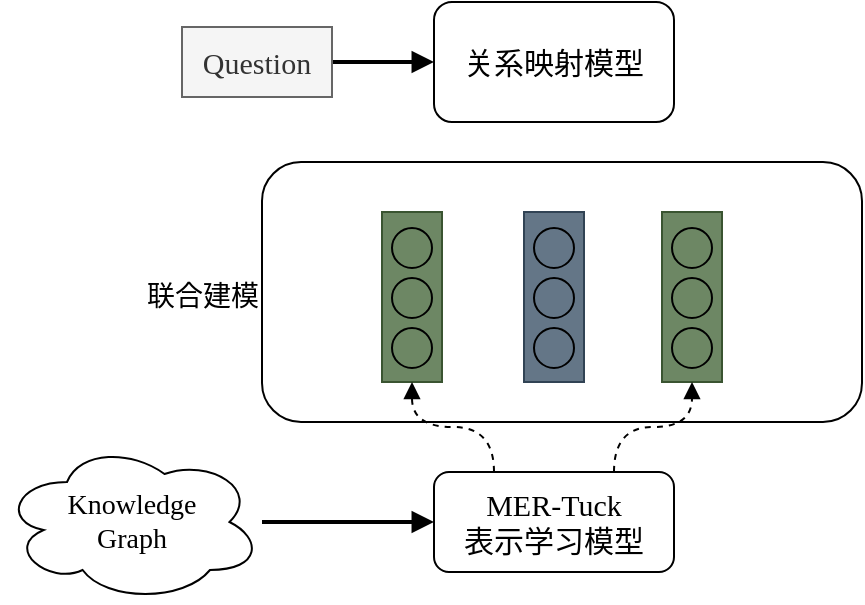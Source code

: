 <mxfile version="20.5.1" type="github">
  <diagram id="IfTFJkg9AgPDvEeqJ4sV" name="第 1 页">
    <mxGraphModel dx="1094" dy="744" grid="1" gridSize="10" guides="1" tooltips="1" connect="1" arrows="1" fold="1" page="1" pageScale="1" pageWidth="827" pageHeight="1169" math="0" shadow="0">
      <root>
        <mxCell id="0" />
        <mxCell id="1" parent="0" />
        <mxCell id="3BbyAPpDiJHyQR64XtiH-46" value="" style="rounded=1;whiteSpace=wrap;html=1;strokeColor=#000000;fontFamily=Times New Roman;fontSize=14;" vertex="1" parent="1">
          <mxGeometry x="240" y="230" width="300" height="130" as="geometry" />
        </mxCell>
        <mxCell id="3BbyAPpDiJHyQR64XtiH-26" value="" style="group;fillColor=#6d8764;strokeColor=#3A5431;fontColor=#ffffff;fontFamily=Times New Roman;" vertex="1" connectable="0" parent="1">
          <mxGeometry x="300" y="255" width="30" height="85" as="geometry" />
        </mxCell>
        <mxCell id="3BbyAPpDiJHyQR64XtiH-2" value="" style="rounded=0;whiteSpace=wrap;html=1;fillColor=#6d8764;strokeColor=#3A5431;fontColor=#ffffff;fontFamily=Times New Roman;" vertex="1" parent="3BbyAPpDiJHyQR64XtiH-26">
          <mxGeometry width="30" height="85" as="geometry" />
        </mxCell>
        <mxCell id="3BbyAPpDiJHyQR64XtiH-5" value="" style="ellipse;whiteSpace=wrap;html=1;aspect=fixed;fillColor=#6d8764;fontColor=#ffffff;strokeColor=#000000;fontFamily=Times New Roman;" vertex="1" parent="3BbyAPpDiJHyQR64XtiH-26">
          <mxGeometry x="5" y="8" width="20" height="20" as="geometry" />
        </mxCell>
        <mxCell id="3BbyAPpDiJHyQR64XtiH-6" value="" style="ellipse;whiteSpace=wrap;html=1;aspect=fixed;fillColor=#6d8764;fontColor=#ffffff;strokeColor=#000000;fontFamily=Times New Roman;" vertex="1" parent="3BbyAPpDiJHyQR64XtiH-26">
          <mxGeometry x="5" y="33" width="20" height="20" as="geometry" />
        </mxCell>
        <mxCell id="3BbyAPpDiJHyQR64XtiH-7" value="" style="ellipse;whiteSpace=wrap;html=1;aspect=fixed;fillColor=#6d8764;fontColor=#ffffff;strokeColor=#000000;fontFamily=Times New Roman;" vertex="1" parent="3BbyAPpDiJHyQR64XtiH-26">
          <mxGeometry x="5" y="58" width="20" height="20" as="geometry" />
        </mxCell>
        <mxCell id="3BbyAPpDiJHyQR64XtiH-27" value="" style="group;fillColor=#647687;strokeColor=#314354;fontFamily=Times New Roman;" vertex="1" connectable="0" parent="1">
          <mxGeometry x="371" y="255" width="30" height="85" as="geometry" />
        </mxCell>
        <mxCell id="3BbyAPpDiJHyQR64XtiH-22" value="" style="rounded=0;whiteSpace=wrap;html=1;fillColor=#647687;strokeColor=#314354;fontFamily=Times New Roman;" vertex="1" parent="3BbyAPpDiJHyQR64XtiH-27">
          <mxGeometry width="30" height="85" as="geometry" />
        </mxCell>
        <mxCell id="3BbyAPpDiJHyQR64XtiH-23" value="" style="ellipse;whiteSpace=wrap;html=1;aspect=fixed;fillColor=#647687;strokeColor=#000000;fontFamily=Times New Roman;" vertex="1" parent="3BbyAPpDiJHyQR64XtiH-27">
          <mxGeometry x="5" y="8" width="20" height="20" as="geometry" />
        </mxCell>
        <mxCell id="3BbyAPpDiJHyQR64XtiH-24" value="" style="ellipse;whiteSpace=wrap;html=1;aspect=fixed;fillColor=#647687;strokeColor=#000000;fontFamily=Times New Roman;" vertex="1" parent="3BbyAPpDiJHyQR64XtiH-27">
          <mxGeometry x="5" y="33" width="20" height="20" as="geometry" />
        </mxCell>
        <mxCell id="3BbyAPpDiJHyQR64XtiH-25" value="" style="ellipse;whiteSpace=wrap;html=1;aspect=fixed;fillColor=#647687;strokeColor=#000000;fontFamily=Times New Roman;" vertex="1" parent="3BbyAPpDiJHyQR64XtiH-27">
          <mxGeometry x="5" y="58" width="20" height="20" as="geometry" />
        </mxCell>
        <mxCell id="3BbyAPpDiJHyQR64XtiH-28" value="" style="group;fillColor=#6d8764;strokeColor=#3A5431;fontFamily=Times New Roman;" vertex="1" connectable="0" parent="1">
          <mxGeometry x="440" y="255" width="30" height="85" as="geometry" />
        </mxCell>
        <mxCell id="3BbyAPpDiJHyQR64XtiH-29" value="" style="rounded=0;whiteSpace=wrap;html=1;fillColor=#6d8764;strokeColor=#3A5431;fontFamily=Times New Roman;" vertex="1" parent="3BbyAPpDiJHyQR64XtiH-28">
          <mxGeometry width="30" height="85" as="geometry" />
        </mxCell>
        <mxCell id="3BbyAPpDiJHyQR64XtiH-30" value="" style="ellipse;whiteSpace=wrap;html=1;aspect=fixed;fillColor=#6d8764;strokeColor=#000000;fontFamily=Times New Roman;" vertex="1" parent="3BbyAPpDiJHyQR64XtiH-28">
          <mxGeometry x="5" y="8" width="20" height="20" as="geometry" />
        </mxCell>
        <mxCell id="3BbyAPpDiJHyQR64XtiH-31" value="" style="ellipse;whiteSpace=wrap;html=1;aspect=fixed;fillColor=#6d8764;strokeColor=#000000;fontFamily=Times New Roman;" vertex="1" parent="3BbyAPpDiJHyQR64XtiH-28">
          <mxGeometry x="5" y="33" width="20" height="20" as="geometry" />
        </mxCell>
        <mxCell id="3BbyAPpDiJHyQR64XtiH-32" value="" style="ellipse;whiteSpace=wrap;html=1;aspect=fixed;fillColor=#6d8764;strokeColor=#000000;fontFamily=Times New Roman;" vertex="1" parent="3BbyAPpDiJHyQR64XtiH-28">
          <mxGeometry x="5" y="58" width="20" height="20" as="geometry" />
        </mxCell>
        <mxCell id="3BbyAPpDiJHyQR64XtiH-37" value="" style="edgeStyle=orthogonalEdgeStyle;rounded=0;orthogonalLoop=1;jettySize=auto;html=1;fontFamily=Times New Roman;endArrow=block;endFill=1;strokeWidth=2;" edge="1" parent="1" source="3BbyAPpDiJHyQR64XtiH-35" target="3BbyAPpDiJHyQR64XtiH-36">
          <mxGeometry relative="1" as="geometry" />
        </mxCell>
        <mxCell id="3BbyAPpDiJHyQR64XtiH-35" value="Knowledge &lt;br&gt;Graph" style="ellipse;shape=cloud;whiteSpace=wrap;html=1;strokeColor=#000000;fontFamily=Times New Roman;fontSize=14;" vertex="1" parent="1">
          <mxGeometry x="110" y="370" width="130" height="80" as="geometry" />
        </mxCell>
        <mxCell id="3BbyAPpDiJHyQR64XtiH-50" style="edgeStyle=orthogonalEdgeStyle;rounded=0;orthogonalLoop=1;jettySize=auto;html=1;exitX=0.25;exitY=0;exitDx=0;exitDy=0;entryX=0.5;entryY=1;entryDx=0;entryDy=0;strokeWidth=1;fontFamily=Times New Roman;fontSize=14;endArrow=block;endFill=1;curved=1;dashed=1;" edge="1" parent="1" source="3BbyAPpDiJHyQR64XtiH-36" target="3BbyAPpDiJHyQR64XtiH-2">
          <mxGeometry relative="1" as="geometry" />
        </mxCell>
        <mxCell id="3BbyAPpDiJHyQR64XtiH-51" style="edgeStyle=orthogonalEdgeStyle;rounded=0;orthogonalLoop=1;jettySize=auto;html=1;exitX=0.75;exitY=0;exitDx=0;exitDy=0;entryX=0.5;entryY=1;entryDx=0;entryDy=0;strokeWidth=1;fontFamily=Times New Roman;fontSize=14;endArrow=block;endFill=1;curved=1;dashed=1;" edge="1" parent="1" source="3BbyAPpDiJHyQR64XtiH-36" target="3BbyAPpDiJHyQR64XtiH-29">
          <mxGeometry relative="1" as="geometry" />
        </mxCell>
        <mxCell id="3BbyAPpDiJHyQR64XtiH-36" value="MER-Tuck&lt;br&gt;表示学习模型" style="rounded=1;whiteSpace=wrap;html=1;strokeColor=#000000;fontFamily=Times New Roman;fontSize=15;" vertex="1" parent="1">
          <mxGeometry x="326" y="385" width="120" height="50" as="geometry" />
        </mxCell>
        <mxCell id="3BbyAPpDiJHyQR64XtiH-38" value="&lt;font style=&quot;font-size: 15px;&quot;&gt;关系映射模型&lt;/font&gt;" style="rounded=1;whiteSpace=wrap;html=1;strokeColor=#000000;fontFamily=Times New Roman;" vertex="1" parent="1">
          <mxGeometry x="326" y="150" width="120" height="60" as="geometry" />
        </mxCell>
        <mxCell id="3BbyAPpDiJHyQR64XtiH-40" value="" style="edgeStyle=orthogonalEdgeStyle;rounded=0;orthogonalLoop=1;jettySize=auto;html=1;fontFamily=Times New Roman;endArrow=block;endFill=1;strokeWidth=2;" edge="1" parent="1" source="3BbyAPpDiJHyQR64XtiH-39" target="3BbyAPpDiJHyQR64XtiH-38">
          <mxGeometry relative="1" as="geometry" />
        </mxCell>
        <mxCell id="3BbyAPpDiJHyQR64XtiH-39" value="&lt;font style=&quot;font-size: 15px;&quot;&gt;Question&lt;/font&gt;" style="rounded=0;whiteSpace=wrap;html=1;strokeColor=#666666;fillColor=#f5f5f5;fontColor=#333333;fontFamily=Times New Roman;" vertex="1" parent="1">
          <mxGeometry x="200" y="162.5" width="75" height="35" as="geometry" />
        </mxCell>
        <mxCell id="3BbyAPpDiJHyQR64XtiH-47" value="联合建模" style="text;html=1;align=center;verticalAlign=middle;resizable=0;points=[];autosize=1;strokeColor=none;fillColor=none;fontSize=14;fontFamily=Times New Roman;" vertex="1" parent="1">
          <mxGeometry x="170" y="282.5" width="80" height="30" as="geometry" />
        </mxCell>
      </root>
    </mxGraphModel>
  </diagram>
</mxfile>
